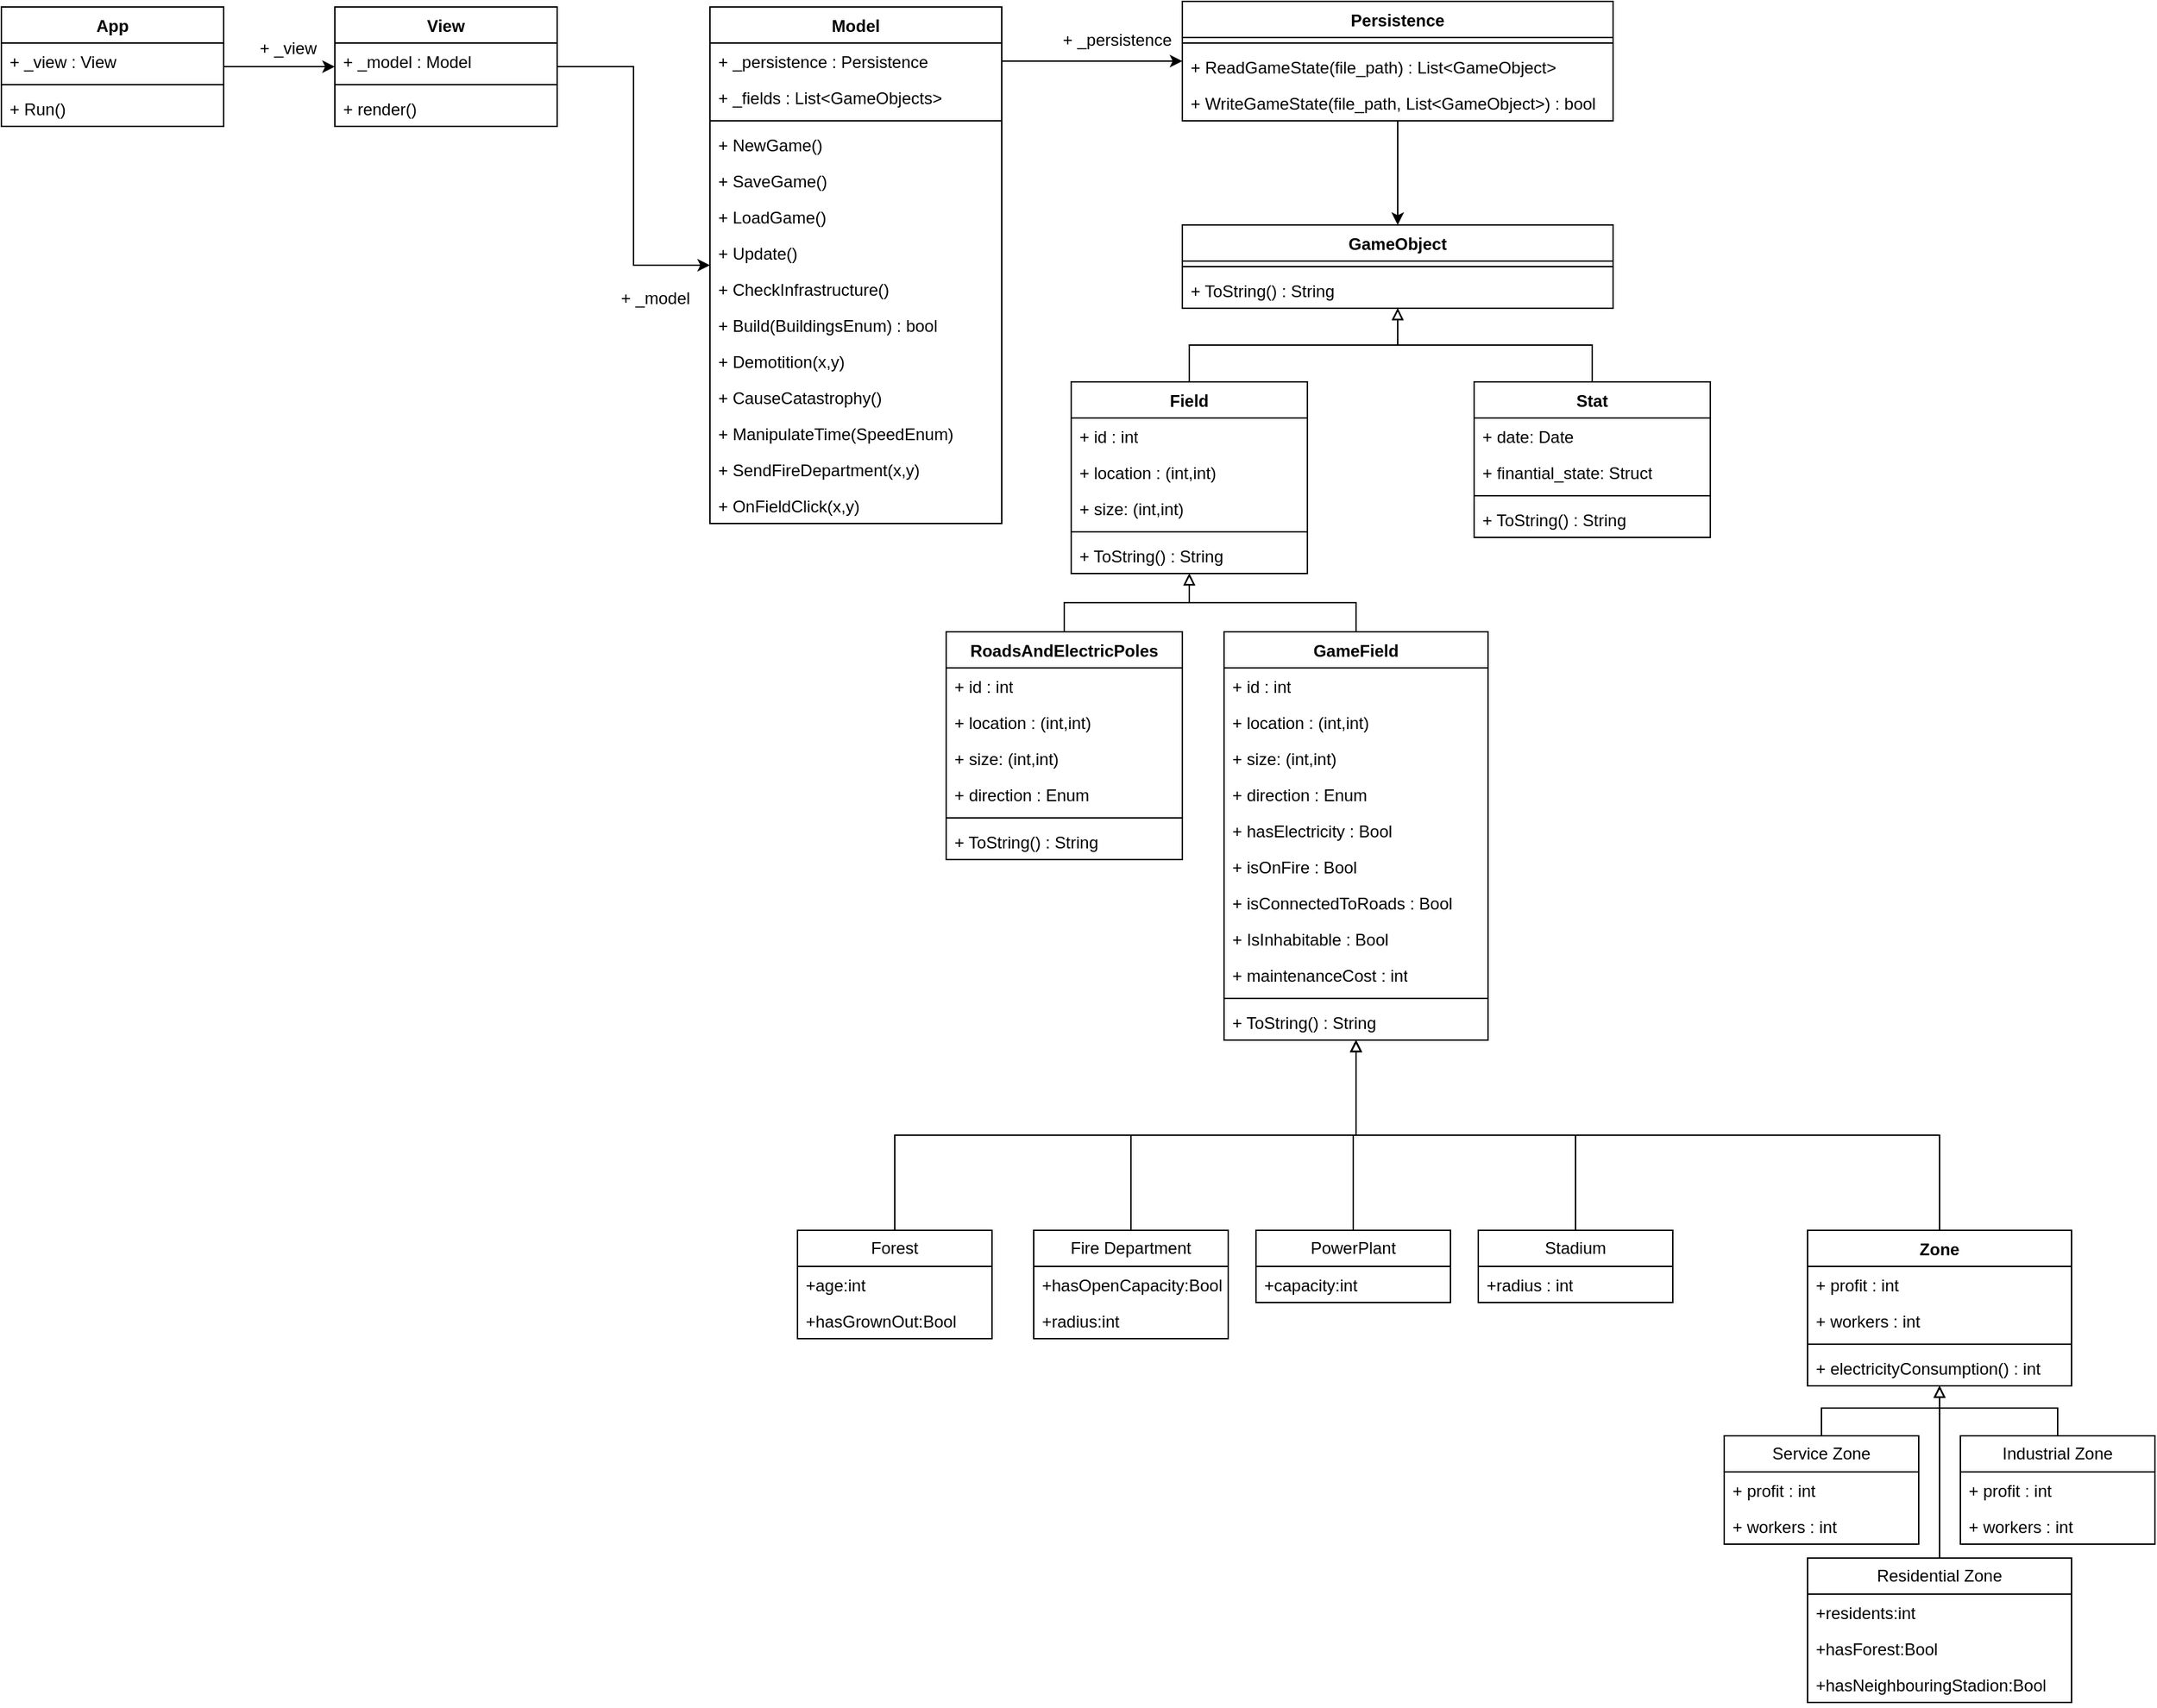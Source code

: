 <mxfile version="21.0.6" type="device"><diagram name="1 oldal" id="NuUi4jj5uh0NDqIXe4In"><mxGraphModel dx="2708" dy="1148" grid="1" gridSize="10" guides="1" tooltips="1" connect="1" arrows="1" fold="1" page="1" pageScale="1" pageWidth="827" pageHeight="1169" math="0" shadow="0"><root><mxCell id="0"/><mxCell id="1" parent="0"/><mxCell id="-wiyPq9dXPfy-0tIWqK8-17" style="edgeStyle=orthogonalEdgeStyle;rounded=0;orthogonalLoop=1;jettySize=auto;html=1;" parent="1" source="-wiyPq9dXPfy-0tIWqK8-1" target="-wiyPq9dXPfy-0tIWqK8-12" edge="1"><mxGeometry relative="1" as="geometry"/></mxCell><mxCell id="-wiyPq9dXPfy-0tIWqK8-1" value="View" style="swimlane;fontStyle=1;align=center;verticalAlign=top;childLayout=stackLayout;horizontal=1;startSize=26;horizontalStack=0;resizeParent=1;resizeParentMax=0;resizeLast=0;collapsible=1;marginBottom=0;whiteSpace=wrap;html=1;" parent="1" vertex="1"><mxGeometry x="280" y="44" width="160" height="86" as="geometry"/></mxCell><mxCell id="-wiyPq9dXPfy-0tIWqK8-2" value="+ _model : Model" style="text;strokeColor=none;fillColor=none;align=left;verticalAlign=top;spacingLeft=4;spacingRight=4;overflow=hidden;rotatable=0;points=[[0,0.5],[1,0.5]];portConstraint=eastwest;whiteSpace=wrap;html=1;" parent="-wiyPq9dXPfy-0tIWqK8-1" vertex="1"><mxGeometry y="26" width="160" height="26" as="geometry"/></mxCell><mxCell id="-wiyPq9dXPfy-0tIWqK8-3" value="" style="line;strokeWidth=1;fillColor=none;align=left;verticalAlign=middle;spacingTop=-1;spacingLeft=3;spacingRight=3;rotatable=0;labelPosition=right;points=[];portConstraint=eastwest;strokeColor=inherit;" parent="-wiyPq9dXPfy-0tIWqK8-1" vertex="1"><mxGeometry y="52" width="160" height="8" as="geometry"/></mxCell><mxCell id="-wiyPq9dXPfy-0tIWqK8-4" value="+ render()&lt;br&gt;&lt;div&gt;&lt;br&gt;&lt;/div&gt;&lt;div&gt;&lt;br&gt;&lt;/div&gt;" style="text;strokeColor=none;fillColor=none;align=left;verticalAlign=top;spacingLeft=4;spacingRight=4;overflow=hidden;rotatable=0;points=[[0,0.5],[1,0.5]];portConstraint=eastwest;whiteSpace=wrap;html=1;" parent="-wiyPq9dXPfy-0tIWqK8-1" vertex="1"><mxGeometry y="60" width="160" height="26" as="geometry"/></mxCell><mxCell id="-wiyPq9dXPfy-0tIWqK8-47" style="edgeStyle=orthogonalEdgeStyle;rounded=0;orthogonalLoop=1;jettySize=auto;html=1;exitX=1;exitY=0.5;exitDx=0;exitDy=0;" parent="1" source="-wiyPq9dXPfy-0tIWqK8-13" target="-wiyPq9dXPfy-0tIWqK8-32" edge="1"><mxGeometry relative="1" as="geometry"/></mxCell><mxCell id="-wiyPq9dXPfy-0tIWqK8-12" value="Model" style="swimlane;fontStyle=1;align=center;verticalAlign=top;childLayout=stackLayout;horizontal=1;startSize=26;horizontalStack=0;resizeParent=1;resizeParentMax=0;resizeLast=0;collapsible=1;marginBottom=0;whiteSpace=wrap;html=1;" parent="1" vertex="1"><mxGeometry x="550" y="44" width="210" height="372" as="geometry"/></mxCell><mxCell id="-wiyPq9dXPfy-0tIWqK8-13" value="+ _persistence : Persistence" style="text;strokeColor=none;fillColor=none;align=left;verticalAlign=top;spacingLeft=4;spacingRight=4;overflow=hidden;rotatable=0;points=[[0,0.5],[1,0.5]];portConstraint=eastwest;whiteSpace=wrap;html=1;" parent="-wiyPq9dXPfy-0tIWqK8-12" vertex="1"><mxGeometry y="26" width="210" height="26" as="geometry"/></mxCell><mxCell id="-wiyPq9dXPfy-0tIWqK8-29" value="+ _fields : List&amp;lt;GameObjects&amp;gt;" style="text;strokeColor=none;fillColor=none;align=left;verticalAlign=top;spacingLeft=4;spacingRight=4;overflow=hidden;rotatable=0;points=[[0,0.5],[1,0.5]];portConstraint=eastwest;whiteSpace=wrap;html=1;" parent="-wiyPq9dXPfy-0tIWqK8-12" vertex="1"><mxGeometry y="52" width="210" height="26" as="geometry"/></mxCell><mxCell id="-wiyPq9dXPfy-0tIWqK8-14" value="" style="line;strokeWidth=1;fillColor=none;align=left;verticalAlign=middle;spacingTop=-1;spacingLeft=3;spacingRight=3;rotatable=0;labelPosition=right;points=[];portConstraint=eastwest;strokeColor=inherit;" parent="-wiyPq9dXPfy-0tIWqK8-12" vertex="1"><mxGeometry y="78" width="210" height="8" as="geometry"/></mxCell><mxCell id="-wiyPq9dXPfy-0tIWqK8-15" value="+ NewGame()&lt;br&gt;&lt;div&gt;&lt;br&gt;&lt;/div&gt;&lt;div&gt;&lt;br&gt;&lt;/div&gt;" style="text;strokeColor=none;fillColor=none;align=left;verticalAlign=top;spacingLeft=4;spacingRight=4;overflow=hidden;rotatable=0;points=[[0,0.5],[1,0.5]];portConstraint=eastwest;whiteSpace=wrap;html=1;" parent="-wiyPq9dXPfy-0tIWqK8-12" vertex="1"><mxGeometry y="86" width="210" height="26" as="geometry"/></mxCell><mxCell id="-wiyPq9dXPfy-0tIWqK8-19" value="+ SaveGame()" style="text;strokeColor=none;fillColor=none;align=left;verticalAlign=top;spacingLeft=4;spacingRight=4;overflow=hidden;rotatable=0;points=[[0,0.5],[1,0.5]];portConstraint=eastwest;whiteSpace=wrap;html=1;" parent="-wiyPq9dXPfy-0tIWqK8-12" vertex="1"><mxGeometry y="112" width="210" height="26" as="geometry"/></mxCell><mxCell id="-wiyPq9dXPfy-0tIWqK8-20" value="&lt;div&gt;+ LoadGame()&lt;/div&gt;" style="text;strokeColor=none;fillColor=none;align=left;verticalAlign=top;spacingLeft=4;spacingRight=4;overflow=hidden;rotatable=0;points=[[0,0.5],[1,0.5]];portConstraint=eastwest;whiteSpace=wrap;html=1;" parent="-wiyPq9dXPfy-0tIWqK8-12" vertex="1"><mxGeometry y="138" width="210" height="26" as="geometry"/></mxCell><mxCell id="-wiyPq9dXPfy-0tIWqK8-21" value="+ Update()" style="text;strokeColor=none;fillColor=none;align=left;verticalAlign=top;spacingLeft=4;spacingRight=4;overflow=hidden;rotatable=0;points=[[0,0.5],[1,0.5]];portConstraint=eastwest;whiteSpace=wrap;html=1;" parent="-wiyPq9dXPfy-0tIWqK8-12" vertex="1"><mxGeometry y="164" width="210" height="26" as="geometry"/></mxCell><mxCell id="-wiyPq9dXPfy-0tIWqK8-22" value="+ CheckInfrastructure()" style="text;strokeColor=none;fillColor=none;align=left;verticalAlign=top;spacingLeft=4;spacingRight=4;overflow=hidden;rotatable=0;points=[[0,0.5],[1,0.5]];portConstraint=eastwest;whiteSpace=wrap;html=1;" parent="-wiyPq9dXPfy-0tIWqK8-12" vertex="1"><mxGeometry y="190" width="210" height="26" as="geometry"/></mxCell><mxCell id="-wiyPq9dXPfy-0tIWqK8-23" value="+ Build(BuildingsEnum) : bool" style="text;strokeColor=none;fillColor=none;align=left;verticalAlign=top;spacingLeft=4;spacingRight=4;overflow=hidden;rotatable=0;points=[[0,0.5],[1,0.5]];portConstraint=eastwest;whiteSpace=wrap;html=1;" parent="-wiyPq9dXPfy-0tIWqK8-12" vertex="1"><mxGeometry y="216" width="210" height="26" as="geometry"/></mxCell><mxCell id="-wiyPq9dXPfy-0tIWqK8-27" value="+ Demotition(x,y)" style="text;strokeColor=none;fillColor=none;align=left;verticalAlign=top;spacingLeft=4;spacingRight=4;overflow=hidden;rotatable=0;points=[[0,0.5],[1,0.5]];portConstraint=eastwest;whiteSpace=wrap;html=1;" parent="-wiyPq9dXPfy-0tIWqK8-12" vertex="1"><mxGeometry y="242" width="210" height="26" as="geometry"/></mxCell><mxCell id="-wiyPq9dXPfy-0tIWqK8-24" value="+ CauseCatastrophy()" style="text;strokeColor=none;fillColor=none;align=left;verticalAlign=top;spacingLeft=4;spacingRight=4;overflow=hidden;rotatable=0;points=[[0,0.5],[1,0.5]];portConstraint=eastwest;whiteSpace=wrap;html=1;" parent="-wiyPq9dXPfy-0tIWqK8-12" vertex="1"><mxGeometry y="268" width="210" height="26" as="geometry"/></mxCell><mxCell id="-wiyPq9dXPfy-0tIWqK8-25" value="+ ManipulateTime(SpeedEnum)" style="text;strokeColor=none;fillColor=none;align=left;verticalAlign=top;spacingLeft=4;spacingRight=4;overflow=hidden;rotatable=0;points=[[0,0.5],[1,0.5]];portConstraint=eastwest;whiteSpace=wrap;html=1;" parent="-wiyPq9dXPfy-0tIWqK8-12" vertex="1"><mxGeometry y="294" width="210" height="26" as="geometry"/></mxCell><mxCell id="-wiyPq9dXPfy-0tIWqK8-26" value="+ SendFireDepartment(x,y)" style="text;strokeColor=none;fillColor=none;align=left;verticalAlign=top;spacingLeft=4;spacingRight=4;overflow=hidden;rotatable=0;points=[[0,0.5],[1,0.5]];portConstraint=eastwest;whiteSpace=wrap;html=1;" parent="-wiyPq9dXPfy-0tIWqK8-12" vertex="1"><mxGeometry y="320" width="210" height="26" as="geometry"/></mxCell><mxCell id="-wiyPq9dXPfy-0tIWqK8-28" value="&lt;div&gt;+ OnFieldClick(x,y)&lt;/div&gt;" style="text;strokeColor=none;fillColor=none;align=left;verticalAlign=top;spacingLeft=4;spacingRight=4;overflow=hidden;rotatable=0;points=[[0,0.5],[1,0.5]];portConstraint=eastwest;whiteSpace=wrap;html=1;" parent="-wiyPq9dXPfy-0tIWqK8-12" vertex="1"><mxGeometry y="346" width="210" height="26" as="geometry"/></mxCell><mxCell id="-wiyPq9dXPfy-0tIWqK8-18" value="+ _model" style="text;strokeColor=none;fillColor=none;align=left;verticalAlign=top;spacingLeft=4;spacingRight=4;overflow=hidden;rotatable=0;points=[[0,0.5],[1,0.5]];portConstraint=eastwest;whiteSpace=wrap;html=1;" parent="1" vertex="1"><mxGeometry x="480" y="240" width="70" height="26" as="geometry"/></mxCell><mxCell id="-wiyPq9dXPfy-0tIWqK8-52" style="edgeStyle=orthogonalEdgeStyle;rounded=0;orthogonalLoop=1;jettySize=auto;html=1;" parent="1" source="-wiyPq9dXPfy-0tIWqK8-32" target="-wiyPq9dXPfy-0tIWqK8-48" edge="1"><mxGeometry relative="1" as="geometry"/></mxCell><mxCell id="-wiyPq9dXPfy-0tIWqK8-32" value="Persistence" style="swimlane;fontStyle=1;align=center;verticalAlign=top;childLayout=stackLayout;horizontal=1;startSize=26;horizontalStack=0;resizeParent=1;resizeParentMax=0;resizeLast=0;collapsible=1;marginBottom=0;whiteSpace=wrap;html=1;" parent="1" vertex="1"><mxGeometry x="890" y="40" width="310" height="86" as="geometry"/></mxCell><mxCell id="-wiyPq9dXPfy-0tIWqK8-35" value="" style="line;strokeWidth=1;fillColor=none;align=left;verticalAlign=middle;spacingTop=-1;spacingLeft=3;spacingRight=3;rotatable=0;labelPosition=right;points=[];portConstraint=eastwest;strokeColor=inherit;" parent="-wiyPq9dXPfy-0tIWqK8-32" vertex="1"><mxGeometry y="26" width="310" height="8" as="geometry"/></mxCell><mxCell id="-wiyPq9dXPfy-0tIWqK8-45" value="+ ReadGameState(file_path) : List&amp;lt;GameObject&amp;gt;" style="text;strokeColor=none;fillColor=none;align=left;verticalAlign=top;spacingLeft=4;spacingRight=4;overflow=hidden;rotatable=0;points=[[0,0.5],[1,0.5]];portConstraint=eastwest;whiteSpace=wrap;html=1;" parent="-wiyPq9dXPfy-0tIWqK8-32" vertex="1"><mxGeometry y="34" width="310" height="26" as="geometry"/></mxCell><mxCell id="-wiyPq9dXPfy-0tIWqK8-46" value="+ WriteGameState(file_path, List&amp;lt;GameObject&amp;gt;) : bool " style="text;strokeColor=none;fillColor=none;align=left;verticalAlign=top;spacingLeft=4;spacingRight=4;overflow=hidden;rotatable=0;points=[[0,0.5],[1,0.5]];portConstraint=eastwest;whiteSpace=wrap;html=1;" parent="-wiyPq9dXPfy-0tIWqK8-32" vertex="1"><mxGeometry y="60" width="310" height="26" as="geometry"/></mxCell><mxCell id="-wiyPq9dXPfy-0tIWqK8-48" value="GameObject" style="swimlane;fontStyle=1;align=center;verticalAlign=top;childLayout=stackLayout;horizontal=1;startSize=26;horizontalStack=0;resizeParent=1;resizeParentMax=0;resizeLast=0;collapsible=1;marginBottom=0;whiteSpace=wrap;html=1;" parent="1" vertex="1"><mxGeometry x="890" y="201" width="310" height="60" as="geometry"/></mxCell><mxCell id="-wiyPq9dXPfy-0tIWqK8-49" value="" style="line;strokeWidth=1;fillColor=none;align=left;verticalAlign=middle;spacingTop=-1;spacingLeft=3;spacingRight=3;rotatable=0;labelPosition=right;points=[];portConstraint=eastwest;strokeColor=inherit;" parent="-wiyPq9dXPfy-0tIWqK8-48" vertex="1"><mxGeometry y="26" width="310" height="8" as="geometry"/></mxCell><mxCell id="-wiyPq9dXPfy-0tIWqK8-51" value="+ ToString() : String" style="text;strokeColor=none;fillColor=none;align=left;verticalAlign=top;spacingLeft=4;spacingRight=4;overflow=hidden;rotatable=0;points=[[0,0.5],[1,0.5]];portConstraint=eastwest;whiteSpace=wrap;html=1;" parent="-wiyPq9dXPfy-0tIWqK8-48" vertex="1"><mxGeometry y="34" width="310" height="26" as="geometry"/></mxCell><mxCell id="-wiyPq9dXPfy-0tIWqK8-56" style="edgeStyle=orthogonalEdgeStyle;rounded=0;orthogonalLoop=1;jettySize=auto;html=1;endArrow=block;endFill=0;" parent="1" source="-wiyPq9dXPfy-0tIWqK8-53" target="-wiyPq9dXPfy-0tIWqK8-48" edge="1"><mxGeometry relative="1" as="geometry"/></mxCell><mxCell id="-wiyPq9dXPfy-0tIWqK8-53" value="Field" style="swimlane;fontStyle=1;align=center;verticalAlign=top;childLayout=stackLayout;horizontal=1;startSize=26;horizontalStack=0;resizeParent=1;resizeParentMax=0;resizeLast=0;collapsible=1;marginBottom=0;whiteSpace=wrap;html=1;" parent="1" vertex="1"><mxGeometry x="810" y="314" width="170" height="138" as="geometry"/></mxCell><mxCell id="-wiyPq9dXPfy-0tIWqK8-55" value="+ id : int" style="text;strokeColor=none;fillColor=none;align=left;verticalAlign=top;spacingLeft=4;spacingRight=4;overflow=hidden;rotatable=0;points=[[0,0.5],[1,0.5]];portConstraint=eastwest;whiteSpace=wrap;html=1;" parent="-wiyPq9dXPfy-0tIWqK8-53" vertex="1"><mxGeometry y="26" width="170" height="26" as="geometry"/></mxCell><mxCell id="-wiyPq9dXPfy-0tIWqK8-57" value="+ location : (int,int)" style="text;strokeColor=none;fillColor=none;align=left;verticalAlign=top;spacingLeft=4;spacingRight=4;overflow=hidden;rotatable=0;points=[[0,0.5],[1,0.5]];portConstraint=eastwest;whiteSpace=wrap;html=1;" parent="-wiyPq9dXPfy-0tIWqK8-53" vertex="1"><mxGeometry y="52" width="170" height="26" as="geometry"/></mxCell><mxCell id="-wiyPq9dXPfy-0tIWqK8-58" value="+ size: (int,int)" style="text;strokeColor=none;fillColor=none;align=left;verticalAlign=top;spacingLeft=4;spacingRight=4;overflow=hidden;rotatable=0;points=[[0,0.5],[1,0.5]];portConstraint=eastwest;whiteSpace=wrap;html=1;" parent="-wiyPq9dXPfy-0tIWqK8-53" vertex="1"><mxGeometry y="78" width="170" height="26" as="geometry"/></mxCell><mxCell id="-wiyPq9dXPfy-0tIWqK8-54" value="" style="line;strokeWidth=1;fillColor=none;align=left;verticalAlign=middle;spacingTop=-1;spacingLeft=3;spacingRight=3;rotatable=0;labelPosition=right;points=[];portConstraint=eastwest;strokeColor=inherit;" parent="-wiyPq9dXPfy-0tIWqK8-53" vertex="1"><mxGeometry y="104" width="170" height="8" as="geometry"/></mxCell><mxCell id="-wiyPq9dXPfy-0tIWqK8-59" value="+ ToString() : String" style="text;strokeColor=none;fillColor=none;align=left;verticalAlign=top;spacingLeft=4;spacingRight=4;overflow=hidden;rotatable=0;points=[[0,0.5],[1,0.5]];portConstraint=eastwest;whiteSpace=wrap;html=1;" parent="-wiyPq9dXPfy-0tIWqK8-53" vertex="1"><mxGeometry y="112" width="170" height="26" as="geometry"/></mxCell><mxCell id="-wiyPq9dXPfy-0tIWqK8-66" style="edgeStyle=orthogonalEdgeStyle;rounded=0;orthogonalLoop=1;jettySize=auto;html=1;endArrow=block;endFill=0;" parent="1" source="-wiyPq9dXPfy-0tIWqK8-60" target="-wiyPq9dXPfy-0tIWqK8-48" edge="1"><mxGeometry relative="1" as="geometry"/></mxCell><mxCell id="-wiyPq9dXPfy-0tIWqK8-60" value="Stat" style="swimlane;fontStyle=1;align=center;verticalAlign=top;childLayout=stackLayout;horizontal=1;startSize=26;horizontalStack=0;resizeParent=1;resizeParentMax=0;resizeLast=0;collapsible=1;marginBottom=0;whiteSpace=wrap;html=1;" parent="1" vertex="1"><mxGeometry x="1100" y="314" width="170" height="112" as="geometry"/></mxCell><mxCell id="-wiyPq9dXPfy-0tIWqK8-61" value="+ date: Date" style="text;strokeColor=none;fillColor=none;align=left;verticalAlign=top;spacingLeft=4;spacingRight=4;overflow=hidden;rotatable=0;points=[[0,0.5],[1,0.5]];portConstraint=eastwest;whiteSpace=wrap;html=1;" parent="-wiyPq9dXPfy-0tIWqK8-60" vertex="1"><mxGeometry y="26" width="170" height="26" as="geometry"/></mxCell><mxCell id="-wiyPq9dXPfy-0tIWqK8-62" value="+ finantial_state: Struct" style="text;strokeColor=none;fillColor=none;align=left;verticalAlign=top;spacingLeft=4;spacingRight=4;overflow=hidden;rotatable=0;points=[[0,0.5],[1,0.5]];portConstraint=eastwest;whiteSpace=wrap;html=1;" parent="-wiyPq9dXPfy-0tIWqK8-60" vertex="1"><mxGeometry y="52" width="170" height="26" as="geometry"/></mxCell><mxCell id="-wiyPq9dXPfy-0tIWqK8-64" value="" style="line;strokeWidth=1;fillColor=none;align=left;verticalAlign=middle;spacingTop=-1;spacingLeft=3;spacingRight=3;rotatable=0;labelPosition=right;points=[];portConstraint=eastwest;strokeColor=inherit;" parent="-wiyPq9dXPfy-0tIWqK8-60" vertex="1"><mxGeometry y="78" width="170" height="8" as="geometry"/></mxCell><mxCell id="-wiyPq9dXPfy-0tIWqK8-65" value="+ ToString() : String" style="text;strokeColor=none;fillColor=none;align=left;verticalAlign=top;spacingLeft=4;spacingRight=4;overflow=hidden;rotatable=0;points=[[0,0.5],[1,0.5]];portConstraint=eastwest;whiteSpace=wrap;html=1;" parent="-wiyPq9dXPfy-0tIWqK8-60" vertex="1"><mxGeometry y="86" width="170" height="26" as="geometry"/></mxCell><mxCell id="-wiyPq9dXPfy-0tIWqK8-74" style="edgeStyle=orthogonalEdgeStyle;rounded=0;orthogonalLoop=1;jettySize=auto;html=1;endArrow=block;endFill=0;" parent="1" source="-wiyPq9dXPfy-0tIWqK8-67" target="-wiyPq9dXPfy-0tIWqK8-53" edge="1"><mxGeometry relative="1" as="geometry"/></mxCell><mxCell id="-wiyPq9dXPfy-0tIWqK8-67" value="RoadsAndElectricPoles" style="swimlane;fontStyle=1;align=center;verticalAlign=top;childLayout=stackLayout;horizontal=1;startSize=26;horizontalStack=0;resizeParent=1;resizeParentMax=0;resizeLast=0;collapsible=1;marginBottom=0;whiteSpace=wrap;html=1;" parent="1" vertex="1"><mxGeometry x="720" y="494" width="170" height="164" as="geometry"/></mxCell><mxCell id="-wiyPq9dXPfy-0tIWqK8-68" value="+ id : int" style="text;strokeColor=none;fillColor=none;align=left;verticalAlign=top;spacingLeft=4;spacingRight=4;overflow=hidden;rotatable=0;points=[[0,0.5],[1,0.5]];portConstraint=eastwest;whiteSpace=wrap;html=1;" parent="-wiyPq9dXPfy-0tIWqK8-67" vertex="1"><mxGeometry y="26" width="170" height="26" as="geometry"/></mxCell><mxCell id="-wiyPq9dXPfy-0tIWqK8-69" value="+ location : (int,int)" style="text;strokeColor=none;fillColor=none;align=left;verticalAlign=top;spacingLeft=4;spacingRight=4;overflow=hidden;rotatable=0;points=[[0,0.5],[1,0.5]];portConstraint=eastwest;whiteSpace=wrap;html=1;" parent="-wiyPq9dXPfy-0tIWqK8-67" vertex="1"><mxGeometry y="52" width="170" height="26" as="geometry"/></mxCell><mxCell id="-wiyPq9dXPfy-0tIWqK8-70" value="+ size: (int,int)" style="text;strokeColor=none;fillColor=none;align=left;verticalAlign=top;spacingLeft=4;spacingRight=4;overflow=hidden;rotatable=0;points=[[0,0.5],[1,0.5]];portConstraint=eastwest;whiteSpace=wrap;html=1;" parent="-wiyPq9dXPfy-0tIWqK8-67" vertex="1"><mxGeometry y="78" width="170" height="26" as="geometry"/></mxCell><mxCell id="-wiyPq9dXPfy-0tIWqK8-73" value="+ direction : Enum" style="text;strokeColor=none;fillColor=none;align=left;verticalAlign=top;spacingLeft=4;spacingRight=4;overflow=hidden;rotatable=0;points=[[0,0.5],[1,0.5]];portConstraint=eastwest;whiteSpace=wrap;html=1;" parent="-wiyPq9dXPfy-0tIWqK8-67" vertex="1"><mxGeometry y="104" width="170" height="26" as="geometry"/></mxCell><mxCell id="-wiyPq9dXPfy-0tIWqK8-71" value="" style="line;strokeWidth=1;fillColor=none;align=left;verticalAlign=middle;spacingTop=-1;spacingLeft=3;spacingRight=3;rotatable=0;labelPosition=right;points=[];portConstraint=eastwest;strokeColor=inherit;" parent="-wiyPq9dXPfy-0tIWqK8-67" vertex="1"><mxGeometry y="130" width="170" height="8" as="geometry"/></mxCell><mxCell id="-wiyPq9dXPfy-0tIWqK8-72" value="+ ToString() : String" style="text;strokeColor=none;fillColor=none;align=left;verticalAlign=top;spacingLeft=4;spacingRight=4;overflow=hidden;rotatable=0;points=[[0,0.5],[1,0.5]];portConstraint=eastwest;whiteSpace=wrap;html=1;" parent="-wiyPq9dXPfy-0tIWqK8-67" vertex="1"><mxGeometry y="138" width="170" height="26" as="geometry"/></mxCell><mxCell id="-wiyPq9dXPfy-0tIWqK8-82" style="edgeStyle=orthogonalEdgeStyle;rounded=0;orthogonalLoop=1;jettySize=auto;html=1;endArrow=block;endFill=0;" parent="1" source="-wiyPq9dXPfy-0tIWqK8-75" target="-wiyPq9dXPfy-0tIWqK8-53" edge="1"><mxGeometry relative="1" as="geometry"/></mxCell><mxCell id="-wiyPq9dXPfy-0tIWqK8-75" value="GameField" style="swimlane;fontStyle=1;align=center;verticalAlign=top;childLayout=stackLayout;horizontal=1;startSize=26;horizontalStack=0;resizeParent=1;resizeParentMax=0;resizeLast=0;collapsible=1;marginBottom=0;whiteSpace=wrap;html=1;" parent="1" vertex="1"><mxGeometry x="920" y="494" width="190" height="294" as="geometry"/></mxCell><mxCell id="-wiyPq9dXPfy-0tIWqK8-76" value="+ id : int" style="text;strokeColor=none;fillColor=none;align=left;verticalAlign=top;spacingLeft=4;spacingRight=4;overflow=hidden;rotatable=0;points=[[0,0.5],[1,0.5]];portConstraint=eastwest;whiteSpace=wrap;html=1;" parent="-wiyPq9dXPfy-0tIWqK8-75" vertex="1"><mxGeometry y="26" width="190" height="26" as="geometry"/></mxCell><mxCell id="-wiyPq9dXPfy-0tIWqK8-77" value="+ location : (int,int)" style="text;strokeColor=none;fillColor=none;align=left;verticalAlign=top;spacingLeft=4;spacingRight=4;overflow=hidden;rotatable=0;points=[[0,0.5],[1,0.5]];portConstraint=eastwest;whiteSpace=wrap;html=1;" parent="-wiyPq9dXPfy-0tIWqK8-75" vertex="1"><mxGeometry y="52" width="190" height="26" as="geometry"/></mxCell><mxCell id="-wiyPq9dXPfy-0tIWqK8-78" value="+ size: (int,int)" style="text;strokeColor=none;fillColor=none;align=left;verticalAlign=top;spacingLeft=4;spacingRight=4;overflow=hidden;rotatable=0;points=[[0,0.5],[1,0.5]];portConstraint=eastwest;whiteSpace=wrap;html=1;" parent="-wiyPq9dXPfy-0tIWqK8-75" vertex="1"><mxGeometry y="78" width="190" height="26" as="geometry"/></mxCell><mxCell id="-wiyPq9dXPfy-0tIWqK8-79" value="+ direction : Enum" style="text;strokeColor=none;fillColor=none;align=left;verticalAlign=top;spacingLeft=4;spacingRight=4;overflow=hidden;rotatable=0;points=[[0,0.5],[1,0.5]];portConstraint=eastwest;whiteSpace=wrap;html=1;" parent="-wiyPq9dXPfy-0tIWqK8-75" vertex="1"><mxGeometry y="104" width="190" height="26" as="geometry"/></mxCell><mxCell id="-wiyPq9dXPfy-0tIWqK8-83" value="+ hasElectricity : Bool " style="text;strokeColor=none;fillColor=none;align=left;verticalAlign=top;spacingLeft=4;spacingRight=4;overflow=hidden;rotatable=0;points=[[0,0.5],[1,0.5]];portConstraint=eastwest;whiteSpace=wrap;html=1;" parent="-wiyPq9dXPfy-0tIWqK8-75" vertex="1"><mxGeometry y="130" width="190" height="26" as="geometry"/></mxCell><mxCell id="-wiyPq9dXPfy-0tIWqK8-84" value="+ isOnFire : Bool " style="text;strokeColor=none;fillColor=none;align=left;verticalAlign=top;spacingLeft=4;spacingRight=4;overflow=hidden;rotatable=0;points=[[0,0.5],[1,0.5]];portConstraint=eastwest;whiteSpace=wrap;html=1;" parent="-wiyPq9dXPfy-0tIWqK8-75" vertex="1"><mxGeometry y="156" width="190" height="26" as="geometry"/></mxCell><mxCell id="-wiyPq9dXPfy-0tIWqK8-85" value="+ isConnectedToRoads : Bool " style="text;strokeColor=none;fillColor=none;align=left;verticalAlign=top;spacingLeft=4;spacingRight=4;overflow=hidden;rotatable=0;points=[[0,0.5],[1,0.5]];portConstraint=eastwest;whiteSpace=wrap;html=1;" parent="-wiyPq9dXPfy-0tIWqK8-75" vertex="1"><mxGeometry y="182" width="190" height="26" as="geometry"/></mxCell><mxCell id="-wiyPq9dXPfy-0tIWqK8-86" value="+ IsInhabitable : Bool" style="text;strokeColor=none;fillColor=none;align=left;verticalAlign=top;spacingLeft=4;spacingRight=4;overflow=hidden;rotatable=0;points=[[0,0.5],[1,0.5]];portConstraint=eastwest;whiteSpace=wrap;html=1;" parent="-wiyPq9dXPfy-0tIWqK8-75" vertex="1"><mxGeometry y="208" width="190" height="26" as="geometry"/></mxCell><mxCell id="-wiyPq9dXPfy-0tIWqK8-87" value="+ maintenanceCost : int" style="text;strokeColor=none;fillColor=none;align=left;verticalAlign=top;spacingLeft=4;spacingRight=4;overflow=hidden;rotatable=0;points=[[0,0.5],[1,0.5]];portConstraint=eastwest;whiteSpace=wrap;html=1;" parent="-wiyPq9dXPfy-0tIWqK8-75" vertex="1"><mxGeometry y="234" width="190" height="26" as="geometry"/></mxCell><mxCell id="-wiyPq9dXPfy-0tIWqK8-80" value="" style="line;strokeWidth=1;fillColor=none;align=left;verticalAlign=middle;spacingTop=-1;spacingLeft=3;spacingRight=3;rotatable=0;labelPosition=right;points=[];portConstraint=eastwest;strokeColor=inherit;" parent="-wiyPq9dXPfy-0tIWqK8-75" vertex="1"><mxGeometry y="260" width="190" height="8" as="geometry"/></mxCell><mxCell id="-wiyPq9dXPfy-0tIWqK8-81" value="+ ToString() : String" style="text;strokeColor=none;fillColor=none;align=left;verticalAlign=top;spacingLeft=4;spacingRight=4;overflow=hidden;rotatable=0;points=[[0,0.5],[1,0.5]];portConstraint=eastwest;whiteSpace=wrap;html=1;" parent="-wiyPq9dXPfy-0tIWqK8-75" vertex="1"><mxGeometry y="268" width="190" height="26" as="geometry"/></mxCell><mxCell id="-wiyPq9dXPfy-0tIWqK8-125" style="edgeStyle=orthogonalEdgeStyle;rounded=0;orthogonalLoop=1;jettySize=auto;html=1;endArrow=block;endFill=0;" parent="1" source="-wiyPq9dXPfy-0tIWqK8-89" target="-wiyPq9dXPfy-0tIWqK8-75" edge="1"><mxGeometry relative="1" as="geometry"/></mxCell><mxCell id="-wiyPq9dXPfy-0tIWqK8-89" value="PowerPlant" style="swimlane;fontStyle=0;childLayout=stackLayout;horizontal=1;startSize=26;fillColor=none;horizontalStack=0;resizeParent=1;resizeParentMax=0;resizeLast=0;collapsible=1;marginBottom=0;whiteSpace=wrap;html=1;" parent="1" vertex="1"><mxGeometry x="943.0" y="925" width="140" height="52" as="geometry"/></mxCell><mxCell id="-wiyPq9dXPfy-0tIWqK8-90" value="+capacity:int" style="text;strokeColor=none;fillColor=none;align=left;verticalAlign=top;spacingLeft=4;spacingRight=4;overflow=hidden;rotatable=0;points=[[0,0.5],[1,0.5]];portConstraint=eastwest;whiteSpace=wrap;html=1;" parent="-wiyPq9dXPfy-0tIWqK8-89" vertex="1"><mxGeometry y="26" width="140" height="26" as="geometry"/></mxCell><mxCell id="-wiyPq9dXPfy-0tIWqK8-124" style="edgeStyle=orthogonalEdgeStyle;rounded=0;orthogonalLoop=1;jettySize=auto;html=1;endArrow=block;endFill=0;" parent="1" source="-wiyPq9dXPfy-0tIWqK8-91" target="-wiyPq9dXPfy-0tIWqK8-75" edge="1"><mxGeometry relative="1" as="geometry"/></mxCell><mxCell id="-wiyPq9dXPfy-0tIWqK8-91" value="Fire Department" style="swimlane;fontStyle=0;childLayout=stackLayout;horizontal=1;startSize=26;fillColor=none;horizontalStack=0;resizeParent=1;resizeParentMax=0;resizeLast=0;collapsible=1;marginBottom=0;whiteSpace=wrap;html=1;" parent="1" vertex="1"><mxGeometry x="783" y="925" width="140" height="78" as="geometry"/></mxCell><mxCell id="-wiyPq9dXPfy-0tIWqK8-92" value="+hasOpenCapacity:Bool" style="text;strokeColor=none;fillColor=none;align=left;verticalAlign=top;spacingLeft=4;spacingRight=4;overflow=hidden;rotatable=0;points=[[0,0.5],[1,0.5]];portConstraint=eastwest;whiteSpace=wrap;html=1;" parent="-wiyPq9dXPfy-0tIWqK8-91" vertex="1"><mxGeometry y="26" width="140" height="26" as="geometry"/></mxCell><mxCell id="-wiyPq9dXPfy-0tIWqK8-93" value="+radius:int" style="text;strokeColor=none;fillColor=none;align=left;verticalAlign=top;spacingLeft=4;spacingRight=4;overflow=hidden;rotatable=0;points=[[0,0.5],[1,0.5]];portConstraint=eastwest;whiteSpace=wrap;html=1;" parent="-wiyPq9dXPfy-0tIWqK8-91" vertex="1"><mxGeometry y="52" width="140" height="26" as="geometry"/></mxCell><mxCell id="-wiyPq9dXPfy-0tIWqK8-123" style="edgeStyle=orthogonalEdgeStyle;rounded=0;orthogonalLoop=1;jettySize=auto;html=1;endArrow=block;endFill=0;exitX=0.5;exitY=0;exitDx=0;exitDy=0;" parent="1" source="-wiyPq9dXPfy-0tIWqK8-94" target="-wiyPq9dXPfy-0tIWqK8-75" edge="1"><mxGeometry relative="1" as="geometry"/></mxCell><mxCell id="-wiyPq9dXPfy-0tIWqK8-94" value="Forest" style="swimlane;fontStyle=0;childLayout=stackLayout;horizontal=1;startSize=26;fillColor=none;horizontalStack=0;resizeParent=1;resizeParentMax=0;resizeLast=0;collapsible=1;marginBottom=0;whiteSpace=wrap;html=1;" parent="1" vertex="1"><mxGeometry x="613" y="925" width="140" height="78" as="geometry"/></mxCell><mxCell id="-wiyPq9dXPfy-0tIWqK8-95" value="+age:int" style="text;strokeColor=none;fillColor=none;align=left;verticalAlign=top;spacingLeft=4;spacingRight=4;overflow=hidden;rotatable=0;points=[[0,0.5],[1,0.5]];portConstraint=eastwest;whiteSpace=wrap;html=1;" parent="-wiyPq9dXPfy-0tIWqK8-94" vertex="1"><mxGeometry y="26" width="140" height="26" as="geometry"/></mxCell><mxCell id="-wiyPq9dXPfy-0tIWqK8-96" value="+hasGrownOut:Bool" style="text;strokeColor=none;fillColor=none;align=left;verticalAlign=top;spacingLeft=4;spacingRight=4;overflow=hidden;rotatable=0;points=[[0,0.5],[1,0.5]];portConstraint=eastwest;whiteSpace=wrap;html=1;" parent="-wiyPq9dXPfy-0tIWqK8-94" vertex="1"><mxGeometry y="52" width="140" height="26" as="geometry"/></mxCell><mxCell id="-wiyPq9dXPfy-0tIWqK8-126" style="edgeStyle=orthogonalEdgeStyle;rounded=0;orthogonalLoop=1;jettySize=auto;html=1;endArrow=block;endFill=0;exitX=0.5;exitY=0;exitDx=0;exitDy=0;" parent="1" source="-wiyPq9dXPfy-0tIWqK8-97" target="-wiyPq9dXPfy-0tIWqK8-75" edge="1"><mxGeometry relative="1" as="geometry"/></mxCell><mxCell id="-wiyPq9dXPfy-0tIWqK8-97" value="Stadium" style="swimlane;fontStyle=0;childLayout=stackLayout;horizontal=1;startSize=26;fillColor=none;horizontalStack=0;resizeParent=1;resizeParentMax=0;resizeLast=0;collapsible=1;marginBottom=0;whiteSpace=wrap;html=1;" parent="1" vertex="1"><mxGeometry x="1103.0" y="925" width="140" height="52" as="geometry"/></mxCell><mxCell id="-wiyPq9dXPfy-0tIWqK8-100" value="&lt;div&gt;+radius : int&lt;/div&gt;" style="text;strokeColor=none;fillColor=none;align=left;verticalAlign=top;spacingLeft=4;spacingRight=4;overflow=hidden;rotatable=0;points=[[0,0.5],[1,0.5]];portConstraint=eastwest;whiteSpace=wrap;html=1;" parent="-wiyPq9dXPfy-0tIWqK8-97" vertex="1"><mxGeometry y="26" width="140" height="26" as="geometry"/></mxCell><mxCell id="-wiyPq9dXPfy-0tIWqK8-120" style="edgeStyle=orthogonalEdgeStyle;rounded=0;orthogonalLoop=1;jettySize=auto;html=1;endArrow=block;endFill=0;" parent="1" source="-wiyPq9dXPfy-0tIWqK8-101" target="-wiyPq9dXPfy-0tIWqK8-114" edge="1"><mxGeometry relative="1" as="geometry"/></mxCell><mxCell id="-wiyPq9dXPfy-0tIWqK8-101" value="Service Zone" style="swimlane;fontStyle=0;childLayout=stackLayout;horizontal=1;startSize=26;fillColor=none;horizontalStack=0;resizeParent=1;resizeParentMax=0;resizeLast=0;collapsible=1;marginBottom=0;whiteSpace=wrap;html=1;" parent="1" vertex="1"><mxGeometry x="1280" y="1073" width="140" height="78" as="geometry"/></mxCell><mxCell id="-wiyPq9dXPfy-0tIWqK8-102" value="&lt;div&gt;+ profit : int&lt;/div&gt;&lt;div&gt;&lt;br&gt;&lt;/div&gt;" style="text;strokeColor=none;fillColor=none;align=left;verticalAlign=top;spacingLeft=4;spacingRight=4;overflow=hidden;rotatable=0;points=[[0,0.5],[1,0.5]];portConstraint=eastwest;whiteSpace=wrap;html=1;" parent="-wiyPq9dXPfy-0tIWqK8-101" vertex="1"><mxGeometry y="26" width="140" height="26" as="geometry"/></mxCell><mxCell id="-wiyPq9dXPfy-0tIWqK8-109" value="+ workers : int" style="text;strokeColor=none;fillColor=none;align=left;verticalAlign=top;spacingLeft=4;spacingRight=4;overflow=hidden;rotatable=0;points=[[0,0.5],[1,0.5]];portConstraint=eastwest;whiteSpace=wrap;html=1;" parent="-wiyPq9dXPfy-0tIWqK8-101" vertex="1"><mxGeometry y="52" width="140" height="26" as="geometry"/></mxCell><mxCell id="-wiyPq9dXPfy-0tIWqK8-121" style="edgeStyle=orthogonalEdgeStyle;rounded=0;orthogonalLoop=1;jettySize=auto;html=1;endArrow=block;endFill=0;" parent="1" source="-wiyPq9dXPfy-0tIWqK8-103" target="-wiyPq9dXPfy-0tIWqK8-114" edge="1"><mxGeometry relative="1" as="geometry"/></mxCell><mxCell id="-wiyPq9dXPfy-0tIWqK8-103" value="Industrial Zone" style="swimlane;fontStyle=0;childLayout=stackLayout;horizontal=1;startSize=26;fillColor=none;horizontalStack=0;resizeParent=1;resizeParentMax=0;resizeLast=0;collapsible=1;marginBottom=0;whiteSpace=wrap;html=1;" parent="1" vertex="1"><mxGeometry x="1450" y="1073" width="140" height="78" as="geometry"/></mxCell><mxCell id="-wiyPq9dXPfy-0tIWqK8-104" value="&lt;div&gt;+ profit : int&lt;/div&gt;&lt;div&gt;&lt;br&gt;&lt;br&gt;&lt;/div&gt;" style="text;strokeColor=none;fillColor=none;align=left;verticalAlign=top;spacingLeft=4;spacingRight=4;overflow=hidden;rotatable=0;points=[[0,0.5],[1,0.5]];portConstraint=eastwest;whiteSpace=wrap;html=1;" parent="-wiyPq9dXPfy-0tIWqK8-103" vertex="1"><mxGeometry y="26" width="140" height="26" as="geometry"/></mxCell><mxCell id="-wiyPq9dXPfy-0tIWqK8-113" value="+ workers : int" style="text;strokeColor=none;fillColor=none;align=left;verticalAlign=top;spacingLeft=4;spacingRight=4;overflow=hidden;rotatable=0;points=[[0,0.5],[1,0.5]];portConstraint=eastwest;whiteSpace=wrap;html=1;" parent="-wiyPq9dXPfy-0tIWqK8-103" vertex="1"><mxGeometry y="52" width="140" height="26" as="geometry"/></mxCell><mxCell id="-wiyPq9dXPfy-0tIWqK8-119" style="edgeStyle=orthogonalEdgeStyle;rounded=0;orthogonalLoop=1;jettySize=auto;html=1;endArrow=block;endFill=0;" parent="1" source="-wiyPq9dXPfy-0tIWqK8-105" target="-wiyPq9dXPfy-0tIWqK8-114" edge="1"><mxGeometry relative="1" as="geometry"/></mxCell><mxCell id="-wiyPq9dXPfy-0tIWqK8-105" value="Residential Zone" style="swimlane;fontStyle=0;childLayout=stackLayout;horizontal=1;startSize=26;fillColor=none;horizontalStack=0;resizeParent=1;resizeParentMax=0;resizeLast=0;collapsible=1;marginBottom=0;whiteSpace=wrap;html=1;" parent="1" vertex="1"><mxGeometry x="1340" y="1161" width="190" height="104" as="geometry"/></mxCell><mxCell id="-wiyPq9dXPfy-0tIWqK8-106" value="+residents:int" style="text;strokeColor=none;fillColor=none;align=left;verticalAlign=top;spacingLeft=4;spacingRight=4;overflow=hidden;rotatable=0;points=[[0,0.5],[1,0.5]];portConstraint=eastwest;whiteSpace=wrap;html=1;" parent="-wiyPq9dXPfy-0tIWqK8-105" vertex="1"><mxGeometry y="26" width="190" height="26" as="geometry"/></mxCell><mxCell id="-wiyPq9dXPfy-0tIWqK8-107" value="+hasForest:Bool" style="text;strokeColor=none;fillColor=none;align=left;verticalAlign=top;spacingLeft=4;spacingRight=4;overflow=hidden;rotatable=0;points=[[0,0.5],[1,0.5]];portConstraint=eastwest;whiteSpace=wrap;html=1;" parent="-wiyPq9dXPfy-0tIWqK8-105" vertex="1"><mxGeometry y="52" width="190" height="26" as="geometry"/></mxCell><mxCell id="-wiyPq9dXPfy-0tIWqK8-108" value="+hasNeighbouringStadion:Bool&lt;br&gt;" style="text;strokeColor=none;fillColor=none;align=left;verticalAlign=top;spacingLeft=4;spacingRight=4;overflow=hidden;rotatable=0;points=[[0,0.5],[1,0.5]];portConstraint=eastwest;whiteSpace=wrap;html=1;" parent="-wiyPq9dXPfy-0tIWqK8-105" vertex="1"><mxGeometry y="78" width="190" height="26" as="geometry"/></mxCell><mxCell id="-wiyPq9dXPfy-0tIWqK8-127" style="edgeStyle=orthogonalEdgeStyle;rounded=0;orthogonalLoop=1;jettySize=auto;html=1;exitX=0.5;exitY=0;exitDx=0;exitDy=0;endArrow=block;endFill=0;" parent="1" source="-wiyPq9dXPfy-0tIWqK8-114" target="-wiyPq9dXPfy-0tIWqK8-75" edge="1"><mxGeometry relative="1" as="geometry"/></mxCell><mxCell id="-wiyPq9dXPfy-0tIWqK8-114" value="Zone" style="swimlane;fontStyle=1;align=center;verticalAlign=top;childLayout=stackLayout;horizontal=1;startSize=26;horizontalStack=0;resizeParent=1;resizeParentMax=0;resizeLast=0;collapsible=1;marginBottom=0;whiteSpace=wrap;html=1;" parent="1" vertex="1"><mxGeometry x="1340" y="925" width="190" height="112" as="geometry"/></mxCell><mxCell id="-wiyPq9dXPfy-0tIWqK8-115" value="&lt;div&gt;+ profit : int&lt;/div&gt;&lt;div&gt;&lt;br&gt;&lt;br&gt;&lt;br&gt;&lt;/div&gt;" style="text;strokeColor=none;fillColor=none;align=left;verticalAlign=top;spacingLeft=4;spacingRight=4;overflow=hidden;rotatable=0;points=[[0,0.5],[1,0.5]];portConstraint=eastwest;whiteSpace=wrap;html=1;" parent="-wiyPq9dXPfy-0tIWqK8-114" vertex="1"><mxGeometry y="26" width="190" height="26" as="geometry"/></mxCell><mxCell id="-wiyPq9dXPfy-0tIWqK8-118" value="+ workers : int" style="text;strokeColor=none;fillColor=none;align=left;verticalAlign=top;spacingLeft=4;spacingRight=4;overflow=hidden;rotatable=0;points=[[0,0.5],[1,0.5]];portConstraint=eastwest;whiteSpace=wrap;html=1;" parent="-wiyPq9dXPfy-0tIWqK8-114" vertex="1"><mxGeometry y="52" width="190" height="26" as="geometry"/></mxCell><mxCell id="-wiyPq9dXPfy-0tIWqK8-116" value="" style="line;strokeWidth=1;fillColor=none;align=left;verticalAlign=middle;spacingTop=-1;spacingLeft=3;spacingRight=3;rotatable=0;labelPosition=right;points=[];portConstraint=eastwest;strokeColor=inherit;" parent="-wiyPq9dXPfy-0tIWqK8-114" vertex="1"><mxGeometry y="78" width="190" height="8" as="geometry"/></mxCell><mxCell id="-wiyPq9dXPfy-0tIWqK8-117" value="+ electricityConsumption() : int" style="text;strokeColor=none;fillColor=none;align=left;verticalAlign=top;spacingLeft=4;spacingRight=4;overflow=hidden;rotatable=0;points=[[0,0.5],[1,0.5]];portConstraint=eastwest;whiteSpace=wrap;html=1;" parent="-wiyPq9dXPfy-0tIWqK8-114" vertex="1"><mxGeometry y="86" width="190" height="26" as="geometry"/></mxCell><mxCell id="-wiyPq9dXPfy-0tIWqK8-128" value="+ _persistence " style="text;strokeColor=none;fillColor=none;align=left;verticalAlign=top;spacingLeft=4;spacingRight=4;overflow=hidden;rotatable=0;points=[[0,0.5],[1,0.5]];portConstraint=eastwest;whiteSpace=wrap;html=1;" parent="1" vertex="1"><mxGeometry x="798" y="54" width="92" height="26" as="geometry"/></mxCell><mxCell id="B0_gG1SXfue5hV1UY0aG-6" style="edgeStyle=orthogonalEdgeStyle;rounded=0;orthogonalLoop=1;jettySize=auto;html=1;" edge="1" parent="1" source="B0_gG1SXfue5hV1UY0aG-1" target="-wiyPq9dXPfy-0tIWqK8-1"><mxGeometry relative="1" as="geometry"/></mxCell><mxCell id="B0_gG1SXfue5hV1UY0aG-1" value="App" style="swimlane;fontStyle=1;align=center;verticalAlign=top;childLayout=stackLayout;horizontal=1;startSize=26;horizontalStack=0;resizeParent=1;resizeParentMax=0;resizeLast=0;collapsible=1;marginBottom=0;whiteSpace=wrap;html=1;" vertex="1" parent="1"><mxGeometry x="40" y="44" width="160" height="86" as="geometry"/></mxCell><mxCell id="B0_gG1SXfue5hV1UY0aG-2" value="+ _view : View" style="text;strokeColor=none;fillColor=none;align=left;verticalAlign=top;spacingLeft=4;spacingRight=4;overflow=hidden;rotatable=0;points=[[0,0.5],[1,0.5]];portConstraint=eastwest;whiteSpace=wrap;html=1;" vertex="1" parent="B0_gG1SXfue5hV1UY0aG-1"><mxGeometry y="26" width="160" height="26" as="geometry"/></mxCell><mxCell id="B0_gG1SXfue5hV1UY0aG-3" value="" style="line;strokeWidth=1;fillColor=none;align=left;verticalAlign=middle;spacingTop=-1;spacingLeft=3;spacingRight=3;rotatable=0;labelPosition=right;points=[];portConstraint=eastwest;strokeColor=inherit;" vertex="1" parent="B0_gG1SXfue5hV1UY0aG-1"><mxGeometry y="52" width="160" height="8" as="geometry"/></mxCell><mxCell id="B0_gG1SXfue5hV1UY0aG-5" value="+ Run()" style="text;strokeColor=none;fillColor=none;align=left;verticalAlign=top;spacingLeft=4;spacingRight=4;overflow=hidden;rotatable=0;points=[[0,0.5],[1,0.5]];portConstraint=eastwest;whiteSpace=wrap;html=1;" vertex="1" parent="B0_gG1SXfue5hV1UY0aG-1"><mxGeometry y="60" width="160" height="26" as="geometry"/></mxCell><mxCell id="B0_gG1SXfue5hV1UY0aG-7" value="&lt;div&gt;+ _view&lt;/div&gt;" style="text;strokeColor=none;fillColor=none;align=left;verticalAlign=top;spacingLeft=4;spacingRight=4;overflow=hidden;rotatable=0;points=[[0,0.5],[1,0.5]];portConstraint=eastwest;whiteSpace=wrap;html=1;" vertex="1" parent="1"><mxGeometry x="220" y="60" width="60" height="26" as="geometry"/></mxCell></root></mxGraphModel></diagram></mxfile>